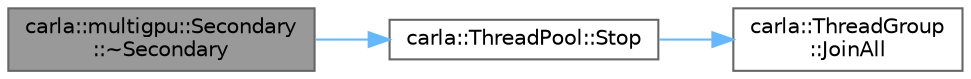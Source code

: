 digraph "carla::multigpu::Secondary::~Secondary"
{
 // INTERACTIVE_SVG=YES
 // LATEX_PDF_SIZE
  bgcolor="transparent";
  edge [fontname=Helvetica,fontsize=10,labelfontname=Helvetica,labelfontsize=10];
  node [fontname=Helvetica,fontsize=10,shape=box,height=0.2,width=0.4];
  rankdir="LR";
  Node1 [id="Node000001",label="carla::multigpu::Secondary\l::~Secondary",height=0.2,width=0.4,color="gray40", fillcolor="grey60", style="filled", fontcolor="black",tooltip=" "];
  Node1 -> Node2 [id="edge1_Node000001_Node000002",color="steelblue1",style="solid",tooltip=" "];
  Node2 [id="Node000002",label="carla::ThreadPool::Stop",height=0.2,width=0.4,color="grey40", fillcolor="white", style="filled",URL="$da/d72/classcarla_1_1ThreadPool.html#a1f30458f6c2521335acf4c775a8c94f1",tooltip="Stop the ThreadPool and join all its threads."];
  Node2 -> Node3 [id="edge2_Node000002_Node000003",color="steelblue1",style="solid",tooltip=" "];
  Node3 [id="Node000003",label="carla::ThreadGroup\l::JoinAll",height=0.2,width=0.4,color="grey40", fillcolor="white", style="filled",URL="$db/d71/classcarla_1_1ThreadGroup.html#a6283adfc17891f20fb1e2ceed79606dd",tooltip=" "];
}
